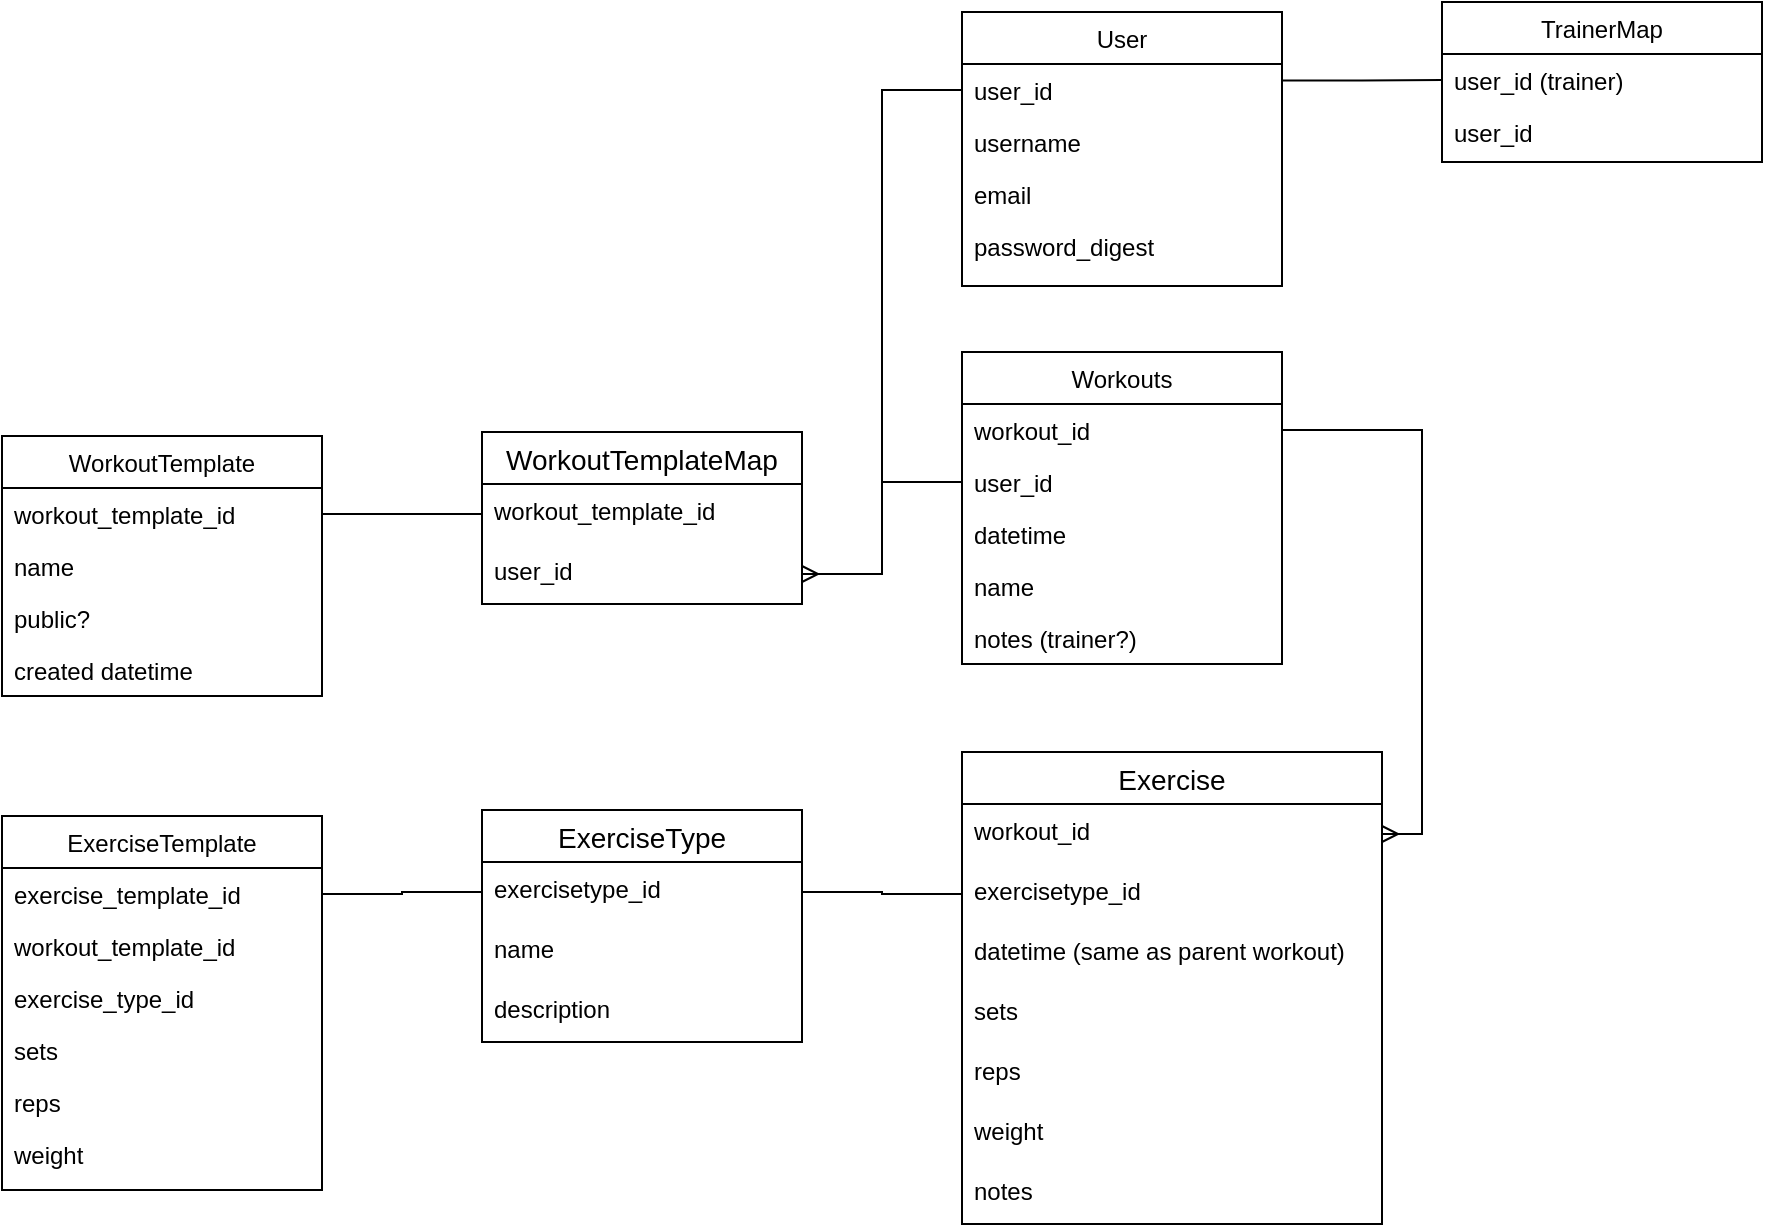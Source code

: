 <mxfile version="20.8.16" type="device"><diagram id="C5RBs43oDa-KdzZeNtuy" name="Page-1"><mxGraphModel dx="1930" dy="630" grid="1" gridSize="10" guides="1" tooltips="1" connect="1" arrows="1" fold="1" page="1" pageScale="1" pageWidth="827" pageHeight="1169" math="0" shadow="0"><root><mxCell id="WIyWlLk6GJQsqaUBKTNV-0"/><mxCell id="WIyWlLk6GJQsqaUBKTNV-1" parent="WIyWlLk6GJQsqaUBKTNV-0"/><mxCell id="PWvJXcY4OD996JIp-pBy-108" style="edgeStyle=orthogonalEdgeStyle;rounded=0;orthogonalLoop=1;jettySize=auto;html=1;exitX=1;exitY=0.25;exitDx=0;exitDy=0;entryX=0;entryY=0.5;entryDx=0;entryDy=0;endArrow=none;endFill=0;" edge="1" parent="WIyWlLk6GJQsqaUBKTNV-1" source="zkfFHV4jXpPFQw0GAbJ--17" target="PWvJXcY4OD996JIp-pBy-2"><mxGeometry relative="1" as="geometry"/></mxCell><mxCell id="zkfFHV4jXpPFQw0GAbJ--17" value="User" style="swimlane;fontStyle=0;align=center;verticalAlign=top;childLayout=stackLayout;horizontal=1;startSize=26;horizontalStack=0;resizeParent=1;resizeLast=0;collapsible=1;marginBottom=0;rounded=0;shadow=0;strokeWidth=1;" parent="WIyWlLk6GJQsqaUBKTNV-1" vertex="1"><mxGeometry x="80" y="70" width="160" height="137" as="geometry"><mxRectangle x="550" y="140" width="160" height="26" as="alternateBounds"/></mxGeometry></mxCell><mxCell id="PWvJXcY4OD996JIp-pBy-42" value="user_id" style="text;align=left;verticalAlign=top;spacingLeft=4;spacingRight=4;overflow=hidden;rotatable=0;points=[[0,0.5],[1,0.5]];portConstraint=eastwest;" vertex="1" parent="zkfFHV4jXpPFQw0GAbJ--17"><mxGeometry y="26" width="160" height="26" as="geometry"/></mxCell><mxCell id="zkfFHV4jXpPFQw0GAbJ--18" value="username" style="text;align=left;verticalAlign=top;spacingLeft=4;spacingRight=4;overflow=hidden;rotatable=0;points=[[0,0.5],[1,0.5]];portConstraint=eastwest;" parent="zkfFHV4jXpPFQw0GAbJ--17" vertex="1"><mxGeometry y="52" width="160" height="26" as="geometry"/></mxCell><mxCell id="zkfFHV4jXpPFQw0GAbJ--19" value="email" style="text;align=left;verticalAlign=top;spacingLeft=4;spacingRight=4;overflow=hidden;rotatable=0;points=[[0,0.5],[1,0.5]];portConstraint=eastwest;rounded=0;shadow=0;html=0;" parent="zkfFHV4jXpPFQw0GAbJ--17" vertex="1"><mxGeometry y="78" width="160" height="26" as="geometry"/></mxCell><mxCell id="zkfFHV4jXpPFQw0GAbJ--20" value="password_digest" style="text;align=left;verticalAlign=top;spacingLeft=4;spacingRight=4;overflow=hidden;rotatable=0;points=[[0,0.5],[1,0.5]];portConstraint=eastwest;rounded=0;shadow=0;html=0;" parent="zkfFHV4jXpPFQw0GAbJ--17" vertex="1"><mxGeometry y="104" width="160" height="26" as="geometry"/></mxCell><mxCell id="PWvJXcY4OD996JIp-pBy-0" value="TrainerMap" style="swimlane;fontStyle=0;align=center;verticalAlign=top;childLayout=stackLayout;horizontal=1;startSize=26;horizontalStack=0;resizeParent=1;resizeLast=0;collapsible=1;marginBottom=0;rounded=0;shadow=0;strokeWidth=1;" vertex="1" parent="WIyWlLk6GJQsqaUBKTNV-1"><mxGeometry x="320" y="65" width="160" height="80" as="geometry"><mxRectangle x="550" y="140" width="160" height="26" as="alternateBounds"/></mxGeometry></mxCell><mxCell id="PWvJXcY4OD996JIp-pBy-2" value="user_id (trainer)" style="text;align=left;verticalAlign=top;spacingLeft=4;spacingRight=4;overflow=hidden;rotatable=0;points=[[0,0.5],[1,0.5]];portConstraint=eastwest;rounded=0;shadow=0;html=0;" vertex="1" parent="PWvJXcY4OD996JIp-pBy-0"><mxGeometry y="26" width="160" height="26" as="geometry"/></mxCell><mxCell id="PWvJXcY4OD996JIp-pBy-1" value="user_id" style="text;align=left;verticalAlign=top;spacingLeft=4;spacingRight=4;overflow=hidden;rotatable=0;points=[[0,0.5],[1,0.5]];portConstraint=eastwest;" vertex="1" parent="PWvJXcY4OD996JIp-pBy-0"><mxGeometry y="52" width="160" height="26" as="geometry"/></mxCell><mxCell id="PWvJXcY4OD996JIp-pBy-105" style="edgeStyle=orthogonalEdgeStyle;rounded=0;orthogonalLoop=1;jettySize=auto;html=1;exitX=1;exitY=0.25;exitDx=0;exitDy=0;entryX=1;entryY=0.5;entryDx=0;entryDy=0;endArrow=ERmany;endFill=0;" edge="1" parent="WIyWlLk6GJQsqaUBKTNV-1" source="PWvJXcY4OD996JIp-pBy-5" target="PWvJXcY4OD996JIp-pBy-66"><mxGeometry relative="1" as="geometry"/></mxCell><mxCell id="PWvJXcY4OD996JIp-pBy-5" value="Workouts" style="swimlane;fontStyle=0;align=center;verticalAlign=top;childLayout=stackLayout;horizontal=1;startSize=26;horizontalStack=0;resizeParent=1;resizeLast=0;collapsible=1;marginBottom=0;rounded=0;shadow=0;strokeWidth=1;" vertex="1" parent="WIyWlLk6GJQsqaUBKTNV-1"><mxGeometry x="80" y="240" width="160" height="156" as="geometry"><mxRectangle x="550" y="140" width="160" height="26" as="alternateBounds"/></mxGeometry></mxCell><mxCell id="PWvJXcY4OD996JIp-pBy-6" value="workout_id" style="text;align=left;verticalAlign=top;spacingLeft=4;spacingRight=4;overflow=hidden;rotatable=0;points=[[0,0.5],[1,0.5]];portConstraint=eastwest;" vertex="1" parent="PWvJXcY4OD996JIp-pBy-5"><mxGeometry y="26" width="160" height="26" as="geometry"/></mxCell><mxCell id="PWvJXcY4OD996JIp-pBy-7" value="user_id" style="text;align=left;verticalAlign=top;spacingLeft=4;spacingRight=4;overflow=hidden;rotatable=0;points=[[0,0.5],[1,0.5]];portConstraint=eastwest;rounded=0;shadow=0;html=0;" vertex="1" parent="PWvJXcY4OD996JIp-pBy-5"><mxGeometry y="52" width="160" height="26" as="geometry"/></mxCell><mxCell id="PWvJXcY4OD996JIp-pBy-37" value="datetime" style="text;align=left;verticalAlign=top;spacingLeft=4;spacingRight=4;overflow=hidden;rotatable=0;points=[[0,0.5],[1,0.5]];portConstraint=eastwest;rounded=0;shadow=0;html=0;" vertex="1" parent="PWvJXcY4OD996JIp-pBy-5"><mxGeometry y="78" width="160" height="26" as="geometry"/></mxCell><mxCell id="PWvJXcY4OD996JIp-pBy-43" value="name" style="text;align=left;verticalAlign=top;spacingLeft=4;spacingRight=4;overflow=hidden;rotatable=0;points=[[0,0.5],[1,0.5]];portConstraint=eastwest;" vertex="1" parent="PWvJXcY4OD996JIp-pBy-5"><mxGeometry y="104" width="160" height="26" as="geometry"/></mxCell><mxCell id="PWvJXcY4OD996JIp-pBy-80" value="notes (trainer?)" style="text;align=left;verticalAlign=top;spacingLeft=4;spacingRight=4;overflow=hidden;rotatable=0;points=[[0,0.5],[1,0.5]];portConstraint=eastwest;" vertex="1" parent="PWvJXcY4OD996JIp-pBy-5"><mxGeometry y="130" width="160" height="26" as="geometry"/></mxCell><mxCell id="PWvJXcY4OD996JIp-pBy-25" value="WorkoutTemplate" style="swimlane;fontStyle=0;align=center;verticalAlign=top;childLayout=stackLayout;horizontal=1;startSize=26;horizontalStack=0;resizeParent=1;resizeLast=0;collapsible=1;marginBottom=0;rounded=0;shadow=0;strokeWidth=1;" vertex="1" parent="WIyWlLk6GJQsqaUBKTNV-1"><mxGeometry x="-400" y="282" width="160" height="130" as="geometry"><mxRectangle x="550" y="140" width="160" height="26" as="alternateBounds"/></mxGeometry></mxCell><mxCell id="PWvJXcY4OD996JIp-pBy-26" value="workout_template_id" style="text;align=left;verticalAlign=top;spacingLeft=4;spacingRight=4;overflow=hidden;rotatable=0;points=[[0,0.5],[1,0.5]];portConstraint=eastwest;" vertex="1" parent="PWvJXcY4OD996JIp-pBy-25"><mxGeometry y="26" width="160" height="26" as="geometry"/></mxCell><mxCell id="PWvJXcY4OD996JIp-pBy-39" value="name" style="text;align=left;verticalAlign=top;spacingLeft=4;spacingRight=4;overflow=hidden;rotatable=0;points=[[0,0.5],[1,0.5]];portConstraint=eastwest;" vertex="1" parent="PWvJXcY4OD996JIp-pBy-25"><mxGeometry y="52" width="160" height="26" as="geometry"/></mxCell><mxCell id="PWvJXcY4OD996JIp-pBy-28" value="public?" style="text;align=left;verticalAlign=top;spacingLeft=4;spacingRight=4;overflow=hidden;rotatable=0;points=[[0,0.5],[1,0.5]];portConstraint=eastwest;rounded=0;shadow=0;html=0;" vertex="1" parent="PWvJXcY4OD996JIp-pBy-25"><mxGeometry y="78" width="160" height="26" as="geometry"/></mxCell><mxCell id="PWvJXcY4OD996JIp-pBy-86" value="created datetime" style="text;align=left;verticalAlign=top;spacingLeft=4;spacingRight=4;overflow=hidden;rotatable=0;points=[[0,0.5],[1,0.5]];portConstraint=eastwest;rounded=0;shadow=0;html=0;" vertex="1" parent="PWvJXcY4OD996JIp-pBy-25"><mxGeometry y="104" width="160" height="26" as="geometry"/></mxCell><mxCell id="PWvJXcY4OD996JIp-pBy-29" value="ExerciseTemplate" style="swimlane;fontStyle=0;align=center;verticalAlign=top;childLayout=stackLayout;horizontal=1;startSize=26;horizontalStack=0;resizeParent=1;resizeLast=0;collapsible=1;marginBottom=0;rounded=0;shadow=0;strokeWidth=1;" vertex="1" parent="WIyWlLk6GJQsqaUBKTNV-1"><mxGeometry x="-400" y="472" width="160" height="187" as="geometry"><mxRectangle x="-190" y="430" width="160" height="26" as="alternateBounds"/></mxGeometry></mxCell><mxCell id="PWvJXcY4OD996JIp-pBy-46" value="exercise_template_id" style="text;align=left;verticalAlign=top;spacingLeft=4;spacingRight=4;overflow=hidden;rotatable=0;points=[[0,0.5],[1,0.5]];portConstraint=eastwest;" vertex="1" parent="PWvJXcY4OD996JIp-pBy-29"><mxGeometry y="26" width="160" height="26" as="geometry"/></mxCell><mxCell id="PWvJXcY4OD996JIp-pBy-31" value="workout_template_id" style="text;align=left;verticalAlign=top;spacingLeft=4;spacingRight=4;overflow=hidden;rotatable=0;points=[[0,0.5],[1,0.5]];portConstraint=eastwest;" vertex="1" parent="PWvJXcY4OD996JIp-pBy-29"><mxGeometry y="52" width="160" height="26" as="geometry"/></mxCell><mxCell id="PWvJXcY4OD996JIp-pBy-73" value="exercise_type_id" style="text;align=left;verticalAlign=top;spacingLeft=4;spacingRight=4;overflow=hidden;rotatable=0;points=[[0,0.5],[1,0.5]];portConstraint=eastwest;" vertex="1" parent="PWvJXcY4OD996JIp-pBy-29"><mxGeometry y="78" width="160" height="26" as="geometry"/></mxCell><mxCell id="PWvJXcY4OD996JIp-pBy-32" value="sets" style="text;align=left;verticalAlign=top;spacingLeft=4;spacingRight=4;overflow=hidden;rotatable=0;points=[[0,0.5],[1,0.5]];portConstraint=eastwest;rounded=0;shadow=0;html=0;" vertex="1" parent="PWvJXcY4OD996JIp-pBy-29"><mxGeometry y="104" width="160" height="26" as="geometry"/></mxCell><mxCell id="PWvJXcY4OD996JIp-pBy-33" value="reps" style="text;align=left;verticalAlign=top;spacingLeft=4;spacingRight=4;overflow=hidden;rotatable=0;points=[[0,0.5],[1,0.5]];portConstraint=eastwest;rounded=0;shadow=0;html=0;" vertex="1" parent="PWvJXcY4OD996JIp-pBy-29"><mxGeometry y="130" width="160" height="26" as="geometry"/></mxCell><mxCell id="PWvJXcY4OD996JIp-pBy-34" value="weight" style="text;align=left;verticalAlign=top;spacingLeft=4;spacingRight=4;overflow=hidden;rotatable=0;points=[[0,0.5],[1,0.5]];portConstraint=eastwest;rounded=0;shadow=0;html=0;" vertex="1" parent="PWvJXcY4OD996JIp-pBy-29"><mxGeometry y="156" width="160" height="26" as="geometry"/></mxCell><mxCell id="PWvJXcY4OD996JIp-pBy-61" value="ExerciseType" style="swimlane;fontStyle=0;childLayout=stackLayout;horizontal=1;startSize=26;horizontalStack=0;resizeParent=1;resizeParentMax=0;resizeLast=0;collapsible=1;marginBottom=0;align=center;fontSize=14;" vertex="1" parent="WIyWlLk6GJQsqaUBKTNV-1"><mxGeometry x="-160" y="469" width="160" height="116" as="geometry"/></mxCell><mxCell id="PWvJXcY4OD996JIp-pBy-62" value="exercisetype_id" style="text;strokeColor=none;fillColor=none;spacingLeft=4;spacingRight=4;overflow=hidden;rotatable=0;points=[[0,0.5],[1,0.5]];portConstraint=eastwest;fontSize=12;" vertex="1" parent="PWvJXcY4OD996JIp-pBy-61"><mxGeometry y="26" width="160" height="30" as="geometry"/></mxCell><mxCell id="PWvJXcY4OD996JIp-pBy-63" value="name" style="text;strokeColor=none;fillColor=none;spacingLeft=4;spacingRight=4;overflow=hidden;rotatable=0;points=[[0,0.5],[1,0.5]];portConstraint=eastwest;fontSize=12;" vertex="1" parent="PWvJXcY4OD996JIp-pBy-61"><mxGeometry y="56" width="160" height="30" as="geometry"/></mxCell><mxCell id="PWvJXcY4OD996JIp-pBy-64" value="description" style="text;strokeColor=none;fillColor=none;spacingLeft=4;spacingRight=4;overflow=hidden;rotatable=0;points=[[0,0.5],[1,0.5]];portConstraint=eastwest;fontSize=12;" vertex="1" parent="PWvJXcY4OD996JIp-pBy-61"><mxGeometry y="86" width="160" height="30" as="geometry"/></mxCell><mxCell id="PWvJXcY4OD996JIp-pBy-65" value="Exercise" style="swimlane;fontStyle=0;childLayout=stackLayout;horizontal=1;startSize=26;horizontalStack=0;resizeParent=1;resizeParentMax=0;resizeLast=0;collapsible=1;marginBottom=0;align=center;fontSize=14;" vertex="1" parent="WIyWlLk6GJQsqaUBKTNV-1"><mxGeometry x="80" y="440" width="210" height="236" as="geometry"/></mxCell><mxCell id="PWvJXcY4OD996JIp-pBy-66" value="workout_id" style="text;strokeColor=none;fillColor=none;spacingLeft=4;spacingRight=4;overflow=hidden;rotatable=0;points=[[0,0.5],[1,0.5]];portConstraint=eastwest;fontSize=12;" vertex="1" parent="PWvJXcY4OD996JIp-pBy-65"><mxGeometry y="26" width="210" height="30" as="geometry"/></mxCell><mxCell id="PWvJXcY4OD996JIp-pBy-67" value="exercisetype_id" style="text;strokeColor=none;fillColor=none;spacingLeft=4;spacingRight=4;overflow=hidden;rotatable=0;points=[[0,0.5],[1,0.5]];portConstraint=eastwest;fontSize=12;" vertex="1" parent="PWvJXcY4OD996JIp-pBy-65"><mxGeometry y="56" width="210" height="30" as="geometry"/></mxCell><mxCell id="PWvJXcY4OD996JIp-pBy-78" value="datetime (same as parent workout)" style="text;strokeColor=none;fillColor=none;spacingLeft=4;spacingRight=4;overflow=hidden;rotatable=0;points=[[0,0.5],[1,0.5]];portConstraint=eastwest;fontSize=12;" vertex="1" parent="PWvJXcY4OD996JIp-pBy-65"><mxGeometry y="86" width="210" height="30" as="geometry"/></mxCell><mxCell id="PWvJXcY4OD996JIp-pBy-68" value="sets" style="text;strokeColor=none;fillColor=none;spacingLeft=4;spacingRight=4;overflow=hidden;rotatable=0;points=[[0,0.5],[1,0.5]];portConstraint=eastwest;fontSize=12;" vertex="1" parent="PWvJXcY4OD996JIp-pBy-65"><mxGeometry y="116" width="210" height="30" as="geometry"/></mxCell><mxCell id="PWvJXcY4OD996JIp-pBy-69" value="reps" style="text;strokeColor=none;fillColor=none;spacingLeft=4;spacingRight=4;overflow=hidden;rotatable=0;points=[[0,0.5],[1,0.5]];portConstraint=eastwest;fontSize=12;" vertex="1" parent="PWvJXcY4OD996JIp-pBy-65"><mxGeometry y="146" width="210" height="30" as="geometry"/></mxCell><mxCell id="PWvJXcY4OD996JIp-pBy-70" value="weight" style="text;strokeColor=none;fillColor=none;spacingLeft=4;spacingRight=4;overflow=hidden;rotatable=0;points=[[0,0.5],[1,0.5]];portConstraint=eastwest;fontSize=12;" vertex="1" parent="PWvJXcY4OD996JIp-pBy-65"><mxGeometry y="176" width="210" height="30" as="geometry"/></mxCell><mxCell id="PWvJXcY4OD996JIp-pBy-71" value="notes" style="text;strokeColor=none;fillColor=none;spacingLeft=4;spacingRight=4;overflow=hidden;rotatable=0;points=[[0,0.5],[1,0.5]];portConstraint=eastwest;fontSize=12;" vertex="1" parent="PWvJXcY4OD996JIp-pBy-65"><mxGeometry y="206" width="210" height="30" as="geometry"/></mxCell><mxCell id="PWvJXcY4OD996JIp-pBy-79" style="edgeStyle=orthogonalEdgeStyle;rounded=0;orthogonalLoop=1;jettySize=auto;html=1;exitX=1;exitY=0.5;exitDx=0;exitDy=0;endArrow=none;endFill=0;" edge="1" parent="PWvJXcY4OD996JIp-pBy-65" source="PWvJXcY4OD996JIp-pBy-68" target="PWvJXcY4OD996JIp-pBy-68"><mxGeometry relative="1" as="geometry"/></mxCell><mxCell id="PWvJXcY4OD996JIp-pBy-76" style="edgeStyle=orthogonalEdgeStyle;rounded=0;orthogonalLoop=1;jettySize=auto;html=1;exitX=1;exitY=0.5;exitDx=0;exitDy=0;entryX=0;entryY=0.5;entryDx=0;entryDy=0;endArrow=none;endFill=0;" edge="1" parent="WIyWlLk6GJQsqaUBKTNV-1" source="PWvJXcY4OD996JIp-pBy-46" target="PWvJXcY4OD996JIp-pBy-62"><mxGeometry relative="1" as="geometry"/></mxCell><mxCell id="PWvJXcY4OD996JIp-pBy-77" style="edgeStyle=orthogonalEdgeStyle;rounded=0;orthogonalLoop=1;jettySize=auto;html=1;exitX=1;exitY=0.5;exitDx=0;exitDy=0;endArrow=none;endFill=0;" edge="1" parent="WIyWlLk6GJQsqaUBKTNV-1" source="PWvJXcY4OD996JIp-pBy-62" target="PWvJXcY4OD996JIp-pBy-67"><mxGeometry relative="1" as="geometry"/></mxCell><mxCell id="PWvJXcY4OD996JIp-pBy-81" value="WorkoutTemplateMap" style="swimlane;fontStyle=0;childLayout=stackLayout;horizontal=1;startSize=26;horizontalStack=0;resizeParent=1;resizeParentMax=0;resizeLast=0;collapsible=1;marginBottom=0;align=center;fontSize=14;" vertex="1" parent="WIyWlLk6GJQsqaUBKTNV-1"><mxGeometry x="-160" y="280" width="160" height="86" as="geometry"/></mxCell><mxCell id="PWvJXcY4OD996JIp-pBy-82" value="workout_template_id" style="text;strokeColor=none;fillColor=none;spacingLeft=4;spacingRight=4;overflow=hidden;rotatable=0;points=[[0,0.5],[1,0.5]];portConstraint=eastwest;fontSize=12;" vertex="1" parent="PWvJXcY4OD996JIp-pBy-81"><mxGeometry y="26" width="160" height="30" as="geometry"/></mxCell><mxCell id="PWvJXcY4OD996JIp-pBy-83" value="user_id" style="text;strokeColor=none;fillColor=none;spacingLeft=4;spacingRight=4;overflow=hidden;rotatable=0;points=[[0,0.5],[1,0.5]];portConstraint=eastwest;fontSize=12;" vertex="1" parent="PWvJXcY4OD996JIp-pBy-81"><mxGeometry y="56" width="160" height="30" as="geometry"/></mxCell><mxCell id="PWvJXcY4OD996JIp-pBy-104" style="edgeStyle=orthogonalEdgeStyle;rounded=0;orthogonalLoop=1;jettySize=auto;html=1;exitX=0;exitY=0.5;exitDx=0;exitDy=0;entryX=0;entryY=0.5;entryDx=0;entryDy=0;endArrow=none;endFill=0;" edge="1" parent="WIyWlLk6GJQsqaUBKTNV-1" source="PWvJXcY4OD996JIp-pBy-7" target="PWvJXcY4OD996JIp-pBy-42"><mxGeometry relative="1" as="geometry"><Array as="points"><mxPoint x="40" y="305"/><mxPoint x="40" y="109"/></Array></mxGeometry></mxCell><mxCell id="PWvJXcY4OD996JIp-pBy-106" style="edgeStyle=orthogonalEdgeStyle;rounded=0;orthogonalLoop=1;jettySize=auto;html=1;exitX=1;exitY=0.5;exitDx=0;exitDy=0;endArrow=none;endFill=0;" edge="1" parent="WIyWlLk6GJQsqaUBKTNV-1" source="PWvJXcY4OD996JIp-pBy-26" target="PWvJXcY4OD996JIp-pBy-82"><mxGeometry relative="1" as="geometry"/></mxCell><mxCell id="PWvJXcY4OD996JIp-pBy-107" style="edgeStyle=orthogonalEdgeStyle;rounded=0;orthogonalLoop=1;jettySize=auto;html=1;exitX=0;exitY=0.5;exitDx=0;exitDy=0;entryX=1;entryY=0.5;entryDx=0;entryDy=0;endArrow=ERmany;endFill=0;" edge="1" parent="WIyWlLk6GJQsqaUBKTNV-1" source="PWvJXcY4OD996JIp-pBy-42" target="PWvJXcY4OD996JIp-pBy-83"><mxGeometry relative="1" as="geometry"/></mxCell></root></mxGraphModel></diagram></mxfile>